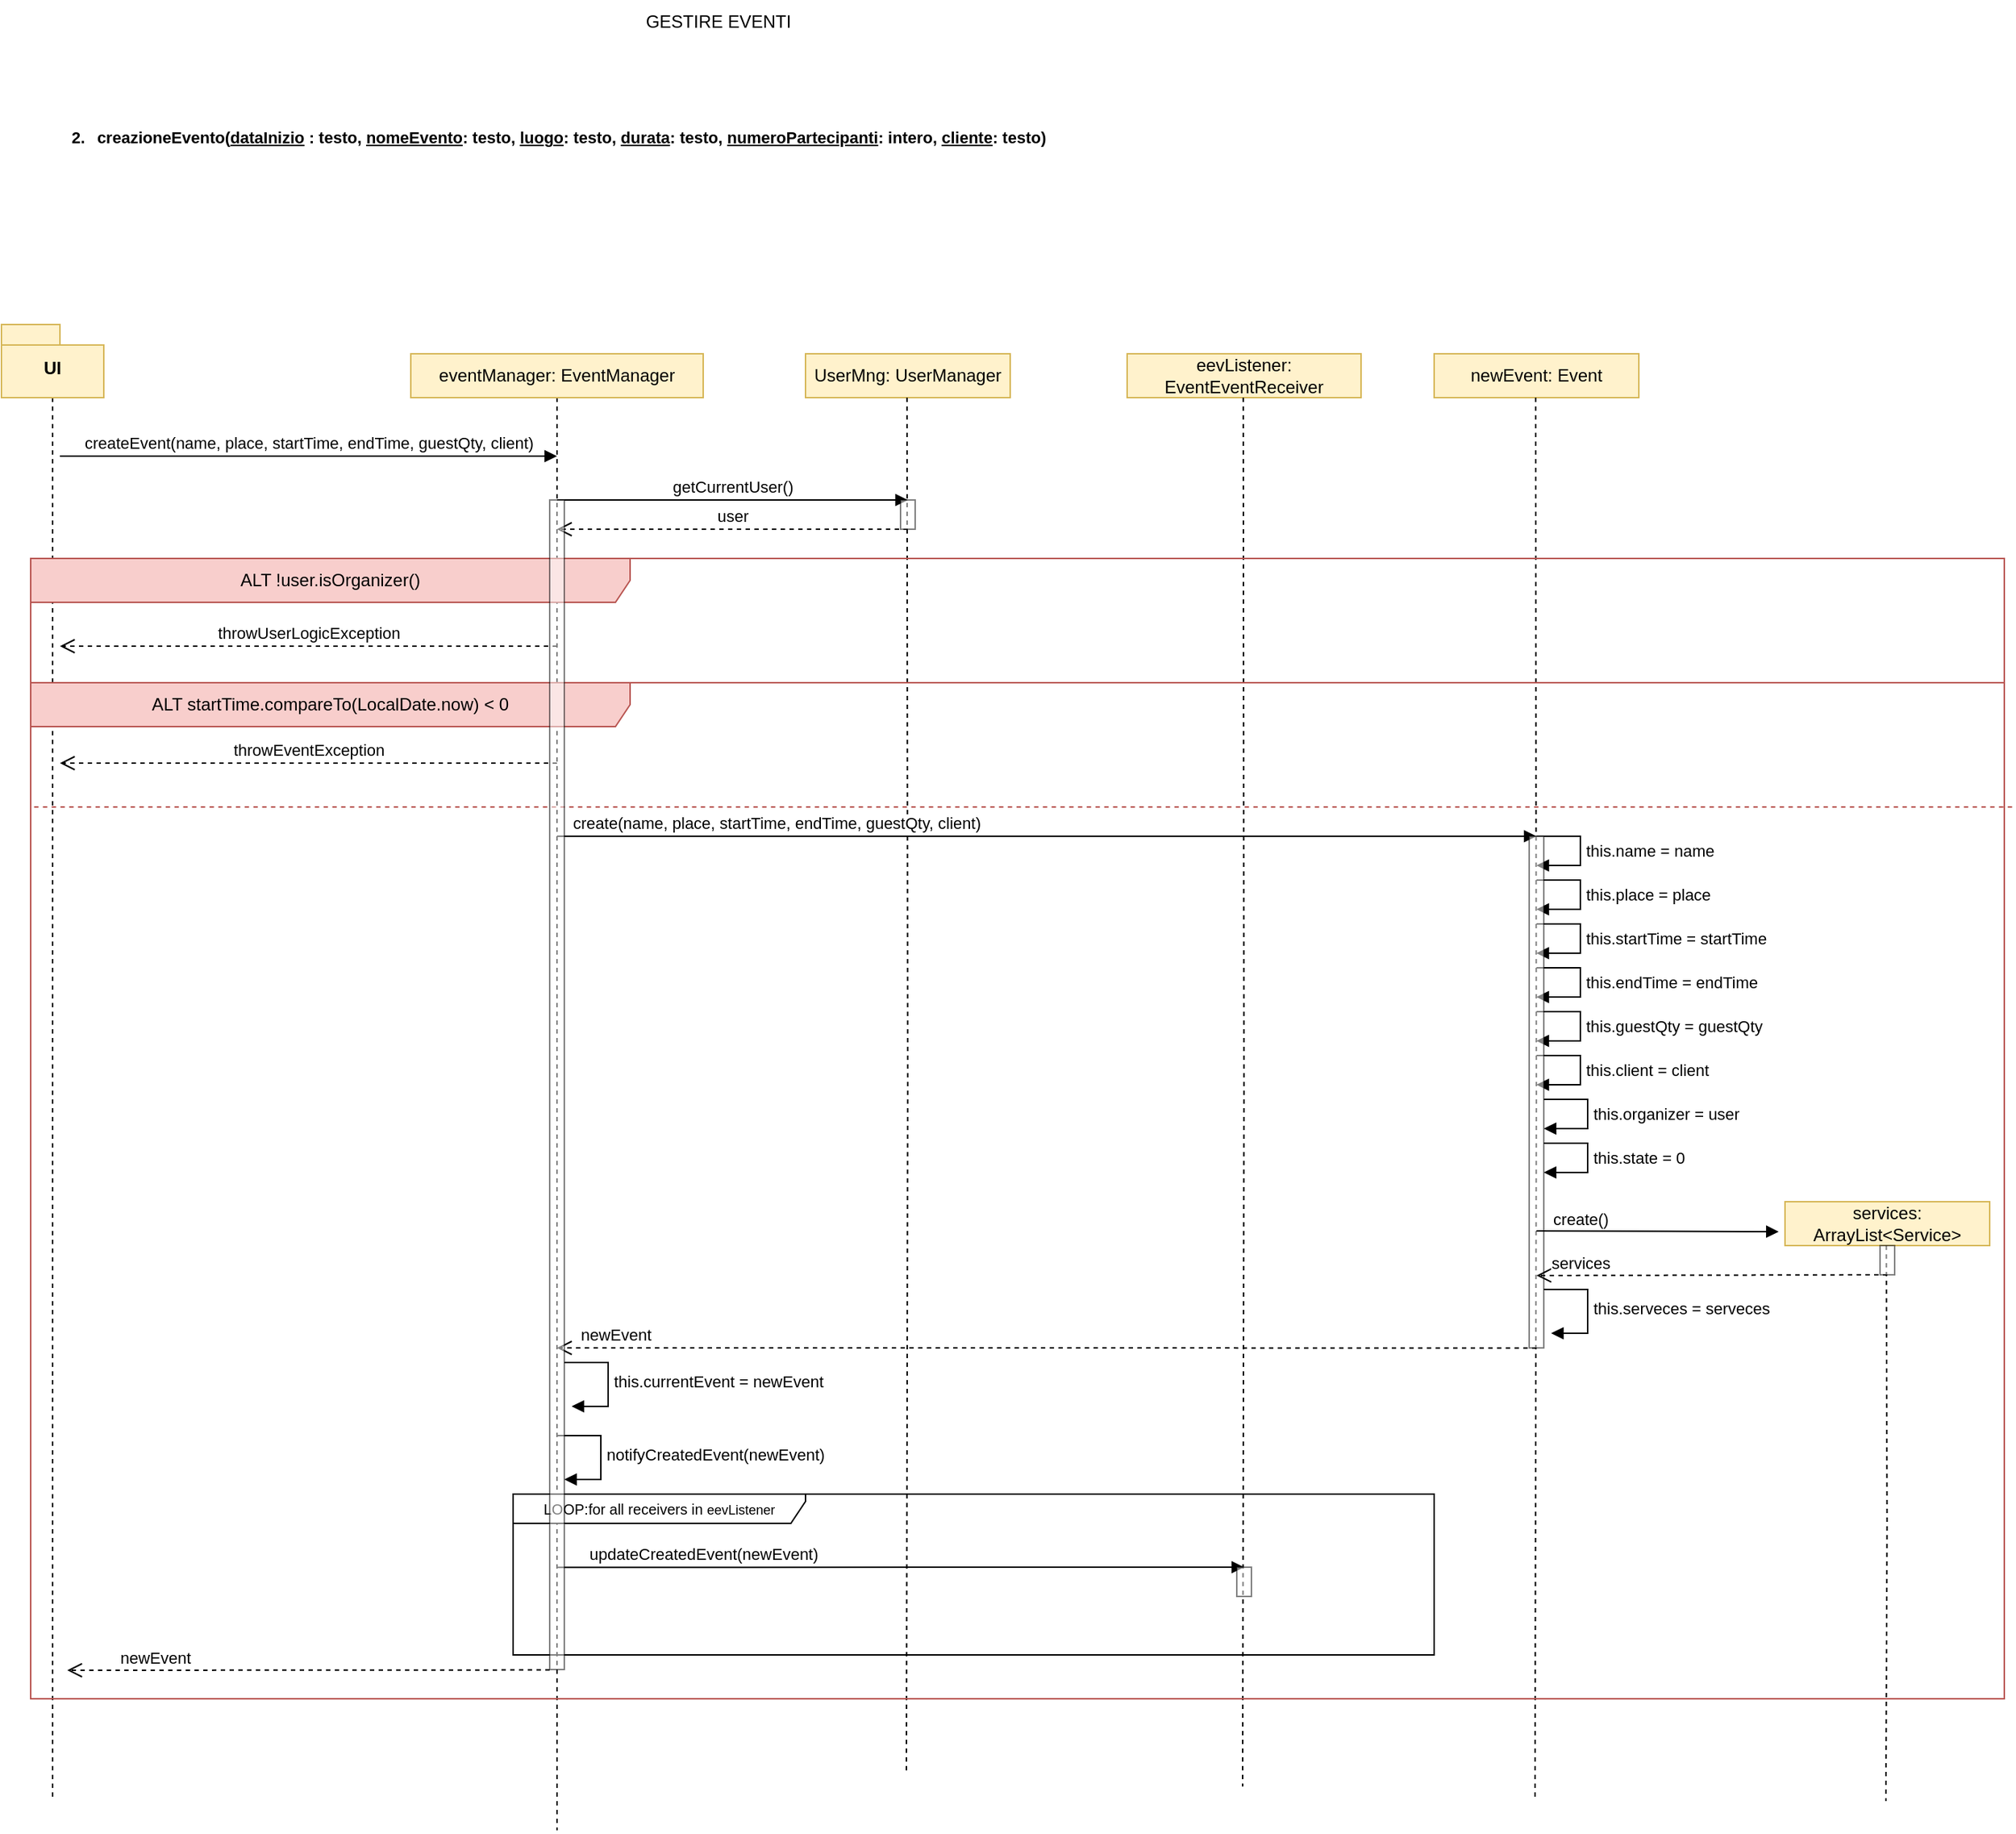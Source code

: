 <mxfile version="21.2.8" type="device">
  <diagram name="Pagina-1" id="kkxH_ZZQqiRRCnog-N1i">
    <mxGraphModel dx="1649" dy="1022" grid="1" gridSize="10" guides="1" tooltips="1" connect="1" arrows="1" fold="1" page="1" pageScale="1" pageWidth="827" pageHeight="1169" math="0" shadow="0">
      <root>
        <mxCell id="0" />
        <mxCell id="1" parent="0" />
        <mxCell id="j4USrMVoaziMSVzb0Koq-1" style="edgeStyle=orthogonalEdgeStyle;rounded=0;orthogonalLoop=1;jettySize=auto;html=1;exitX=0.5;exitY=1;exitDx=0;exitDy=0;endArrow=none;endFill=0;dashed=1;exitPerimeter=0;" parent="1" source="j4USrMVoaziMSVzb0Koq-2" edge="1">
          <mxGeometry relative="1" as="geometry">
            <mxPoint x="-65" y="1350" as="targetPoint" />
            <mxPoint x="-65" y="480" as="sourcePoint" />
          </mxGeometry>
        </mxCell>
        <mxCell id="j4USrMVoaziMSVzb0Koq-2" value="UI" style="shape=folder;fontStyle=1;spacingTop=10;tabWidth=40;tabHeight=14;tabPosition=left;html=1;whiteSpace=wrap;fillColor=#fff2cc;strokeColor=#d6b656;" parent="1" vertex="1">
          <mxGeometry x="-100" y="340" width="70" height="50" as="geometry" />
        </mxCell>
        <mxCell id="j4USrMVoaziMSVzb0Koq-4" style="edgeStyle=orthogonalEdgeStyle;rounded=0;orthogonalLoop=1;jettySize=auto;html=1;exitX=0.5;exitY=1;exitDx=0;exitDy=0;endArrow=none;endFill=0;dashed=1;" parent="1" edge="1">
          <mxGeometry relative="1" as="geometry">
            <mxPoint x="280" y="1370" as="targetPoint" />
            <mxPoint x="280" y="390" as="sourcePoint" />
          </mxGeometry>
        </mxCell>
        <mxCell id="j4USrMVoaziMSVzb0Koq-5" value="GESTIRE EVENTI" style="text;html=1;align=center;verticalAlign=middle;resizable=0;points=[];autosize=1;strokeColor=none;fillColor=none;" parent="1" vertex="1">
          <mxGeometry x="330" y="118" width="120" height="30" as="geometry" />
        </mxCell>
        <mxCell id="j4USrMVoaziMSVzb0Koq-6" value="&lt;p style=&quot;text-indent: -18pt; font-size: 11px;&quot; class=&quot;MsoListParagraph&quot;&gt;&lt;b&gt;&lt;span style=&quot;line-height: 107%;&quot;&gt;&lt;span style=&quot;mso-list:Ignore&quot;&gt;2.&lt;span style=&quot;font-style: normal; font-variant: normal; font-kerning: auto; font-optical-sizing: auto; font-feature-settings: normal; font-variation-settings: normal; font-weight: normal; font-stretch: normal; line-height: normal; font-family: &amp;quot;Times New Roman&amp;quot;;&quot;&gt;&amp;nbsp;&amp;nbsp; &lt;/span&gt;&lt;/span&gt;&lt;/span&gt;&lt;/b&gt;&lt;b&gt;&lt;span style=&quot;line-height: 107%; font-family: Helvetica, sans-serif; background: white;&quot;&gt;creazioneEvento(&lt;u&gt;dataInizio&lt;/u&gt; : testo, &lt;u&gt;nomeEvento&lt;/u&gt;: testo, &lt;u&gt;luogo&lt;/u&gt;: testo,&amp;nbsp;&lt;/span&gt;&lt;/b&gt;&lt;b&gt;&lt;span style=&quot;font-family: Helvetica, sans-serif; color: black;&quot;&gt;&lt;u&gt;&lt;span style=&quot;background:white&quot;&gt;durata&lt;/span&gt;&lt;/u&gt;&lt;span style=&quot;background:&lt;br/&gt;white&quot;&gt;: testo, &lt;u&gt;numeroPartecipanti&lt;/u&gt;: intero, &lt;u&gt;cliente&lt;/u&gt;: testo)&lt;/span&gt;&lt;/span&gt;&lt;/b&gt;&lt;b&gt;&lt;span style=&quot;font-size:16.0pt;line-height:107%&quot;&gt;&lt;/span&gt;&lt;/b&gt;&lt;/p&gt;" style="text;whiteSpace=wrap;html=1;" parent="1" vertex="1">
          <mxGeometry x="-30" y="180" width="740" height="60" as="geometry" />
        </mxCell>
        <mxCell id="j4USrMVoaziMSVzb0Koq-7" value="eventManager: EventManager" style="html=1;whiteSpace=wrap;fillColor=#fff2cc;strokeColor=#d6b656;" parent="1" vertex="1">
          <mxGeometry x="180" y="360" width="200" height="30" as="geometry" />
        </mxCell>
        <mxCell id="j4USrMVoaziMSVzb0Koq-8" value="UserMng: UserManager" style="html=1;whiteSpace=wrap;fillColor=#fff2cc;strokeColor=#d6b656;" parent="1" vertex="1">
          <mxGeometry x="450" y="360" width="140" height="30" as="geometry" />
        </mxCell>
        <mxCell id="j4USrMVoaziMSVzb0Koq-9" value="eevListener: EventEventReceiver" style="html=1;whiteSpace=wrap;fillColor=#fff2cc;strokeColor=#d6b656;" parent="1" vertex="1">
          <mxGeometry x="670" y="360" width="160" height="30" as="geometry" />
        </mxCell>
        <mxCell id="j4USrMVoaziMSVzb0Koq-10" style="edgeStyle=orthogonalEdgeStyle;rounded=0;orthogonalLoop=1;jettySize=auto;html=1;exitX=0.5;exitY=1;exitDx=0;exitDy=0;endArrow=none;endFill=0;dashed=1;" parent="1" edge="1">
          <mxGeometry relative="1" as="geometry">
            <mxPoint x="519" y="1330" as="targetPoint" />
            <mxPoint x="519.41" y="390" as="sourcePoint" />
          </mxGeometry>
        </mxCell>
        <mxCell id="j4USrMVoaziMSVzb0Koq-11" style="edgeStyle=orthogonalEdgeStyle;rounded=0;orthogonalLoop=1;jettySize=auto;html=1;exitX=0.5;exitY=1;exitDx=0;exitDy=0;endArrow=none;endFill=0;dashed=1;" parent="1" edge="1">
          <mxGeometry relative="1" as="geometry">
            <mxPoint x="749" y="1340" as="targetPoint" />
            <mxPoint x="749.41" y="390" as="sourcePoint" />
          </mxGeometry>
        </mxCell>
        <mxCell id="j4USrMVoaziMSVzb0Koq-12" value="createEvent(name, place, startTime, endTime, guestQty, client)" style="html=1;verticalAlign=bottom;endArrow=block;edgeStyle=elbowEdgeStyle;elbow=vertical;curved=0;rounded=0;" parent="1" edge="1">
          <mxGeometry width="80" relative="1" as="geometry">
            <mxPoint x="-60" y="430" as="sourcePoint" />
            <mxPoint x="280" y="430" as="targetPoint" />
            <Array as="points">
              <mxPoint x="110" y="430" />
            </Array>
          </mxGeometry>
        </mxCell>
        <mxCell id="j4USrMVoaziMSVzb0Koq-13" value="create(name, place, startTime, endTime, guestQty, client)" style="html=1;verticalAlign=bottom;endArrow=block;edgeStyle=elbowEdgeStyle;elbow=vertical;curved=0;rounded=0;" parent="1" edge="1">
          <mxGeometry x="-0.552" width="80" relative="1" as="geometry">
            <mxPoint x="280" y="690" as="sourcePoint" />
            <mxPoint x="950" y="690" as="targetPoint" />
            <Array as="points">
              <mxPoint x="450" y="690" />
            </Array>
            <mxPoint as="offset" />
          </mxGeometry>
        </mxCell>
        <mxCell id="j4USrMVoaziMSVzb0Koq-14" value="newEvent: Event" style="html=1;whiteSpace=wrap;fillColor=#fff2cc;strokeColor=#d6b656;" parent="1" vertex="1">
          <mxGeometry x="880" y="360" width="140" height="30" as="geometry" />
        </mxCell>
        <mxCell id="j4USrMVoaziMSVzb0Koq-15" style="edgeStyle=orthogonalEdgeStyle;rounded=0;orthogonalLoop=1;jettySize=auto;html=1;exitX=0.5;exitY=1;exitDx=0;exitDy=0;endArrow=none;endFill=0;dashed=1;" parent="1" edge="1">
          <mxGeometry relative="1" as="geometry">
            <mxPoint x="949" y="1350" as="targetPoint" />
            <mxPoint x="949.44" y="390" as="sourcePoint" />
          </mxGeometry>
        </mxCell>
        <mxCell id="j4USrMVoaziMSVzb0Koq-17" value="getCurrentUser()" style="html=1;verticalAlign=bottom;endArrow=block;edgeStyle=elbowEdgeStyle;elbow=vertical;curved=0;rounded=0;" parent="1" edge="1">
          <mxGeometry width="80" relative="1" as="geometry">
            <mxPoint x="280" y="460" as="sourcePoint" />
            <mxPoint x="520" y="460" as="targetPoint" />
          </mxGeometry>
        </mxCell>
        <mxCell id="j4USrMVoaziMSVzb0Koq-18" value="user" style="html=1;verticalAlign=bottom;endArrow=open;dashed=1;endSize=8;edgeStyle=elbowEdgeStyle;elbow=vertical;curved=0;rounded=0;" parent="1" edge="1">
          <mxGeometry relative="1" as="geometry">
            <mxPoint x="520" y="480" as="sourcePoint" />
            <mxPoint x="280" y="480" as="targetPoint" />
          </mxGeometry>
        </mxCell>
        <mxCell id="j4USrMVoaziMSVzb0Koq-19" value="ALT !user.isOrganizer()" style="shape=umlFrame;whiteSpace=wrap;html=1;pointerEvents=0;fillColor=#f8cecc;strokeColor=#b85450;width=410;height=30;" parent="1" vertex="1">
          <mxGeometry x="-80" y="500" width="1350" height="780" as="geometry" />
        </mxCell>
        <mxCell id="j4USrMVoaziMSVzb0Koq-20" value="ALT startTime.compareTo(LocalDate.now) &amp;lt; 0" style="shape=umlFrame;whiteSpace=wrap;html=1;pointerEvents=0;fillColor=#f8cecc;strokeColor=#b85450;width=410;height=30;" parent="1" vertex="1">
          <mxGeometry x="-80" y="585" width="1350" height="695" as="geometry" />
        </mxCell>
        <mxCell id="j4USrMVoaziMSVzb0Koq-22" value="throwUserLogicException" style="html=1;verticalAlign=bottom;endArrow=open;dashed=1;endSize=8;edgeStyle=elbowEdgeStyle;elbow=vertical;curved=0;rounded=0;" parent="1" edge="1">
          <mxGeometry relative="1" as="geometry">
            <mxPoint x="280" y="560" as="sourcePoint" />
            <mxPoint x="-60" y="560" as="targetPoint" />
          </mxGeometry>
        </mxCell>
        <mxCell id="j4USrMVoaziMSVzb0Koq-23" value="throwEventException" style="html=1;verticalAlign=bottom;endArrow=open;dashed=1;endSize=8;edgeStyle=elbowEdgeStyle;elbow=vertical;curved=0;rounded=0;" parent="1" edge="1">
          <mxGeometry relative="1" as="geometry">
            <mxPoint x="280" y="640" as="sourcePoint" />
            <mxPoint x="-60" y="640" as="targetPoint" />
          </mxGeometry>
        </mxCell>
        <mxCell id="j4USrMVoaziMSVzb0Koq-24" value="" style="html=1;verticalAlign=bottom;endArrow=none;dashed=1;endSize=8;edgeStyle=elbowEdgeStyle;elbow=vertical;curved=0;rounded=0;endFill=0;fillColor=#f8cecc;strokeColor=#b85450;" parent="1" edge="1">
          <mxGeometry relative="1" as="geometry">
            <mxPoint x="1275.333" y="670" as="sourcePoint" />
            <mxPoint x="-80" y="670" as="targetPoint" />
          </mxGeometry>
        </mxCell>
        <mxCell id="j4USrMVoaziMSVzb0Koq-26" value="this.name = name" style="html=1;align=left;spacingLeft=2;endArrow=block;rounded=0;edgeStyle=orthogonalEdgeStyle;curved=0;rounded=0;" parent="1" edge="1">
          <mxGeometry relative="1" as="geometry">
            <mxPoint x="950" y="690" as="sourcePoint" />
            <Array as="points">
              <mxPoint x="980" y="690" />
              <mxPoint x="980" y="710" />
              <mxPoint x="950" y="710" />
            </Array>
            <mxPoint x="950" y="710" as="targetPoint" />
          </mxGeometry>
        </mxCell>
        <mxCell id="j4USrMVoaziMSVzb0Koq-27" value="this.place = place" style="html=1;align=left;spacingLeft=2;endArrow=block;rounded=0;edgeStyle=orthogonalEdgeStyle;curved=0;rounded=0;" parent="1" edge="1">
          <mxGeometry relative="1" as="geometry">
            <mxPoint x="950" y="720" as="sourcePoint" />
            <Array as="points">
              <mxPoint x="980" y="720" />
              <mxPoint x="980" y="740" />
              <mxPoint x="950" y="740" />
            </Array>
            <mxPoint x="950" y="740" as="targetPoint" />
          </mxGeometry>
        </mxCell>
        <mxCell id="j4USrMVoaziMSVzb0Koq-28" value="this.startTime = startTime" style="html=1;align=left;spacingLeft=2;endArrow=block;rounded=0;edgeStyle=orthogonalEdgeStyle;curved=0;rounded=0;" parent="1" edge="1">
          <mxGeometry relative="1" as="geometry">
            <mxPoint x="950" y="750" as="sourcePoint" />
            <Array as="points">
              <mxPoint x="980" y="750" />
              <mxPoint x="980" y="770" />
              <mxPoint x="950" y="770" />
            </Array>
            <mxPoint x="950" y="770" as="targetPoint" />
          </mxGeometry>
        </mxCell>
        <mxCell id="j4USrMVoaziMSVzb0Koq-29" value="this.endTime = endTime" style="html=1;align=left;spacingLeft=2;endArrow=block;rounded=0;edgeStyle=orthogonalEdgeStyle;curved=0;rounded=0;" parent="1" edge="1">
          <mxGeometry relative="1" as="geometry">
            <mxPoint x="950" y="780" as="sourcePoint" />
            <Array as="points">
              <mxPoint x="980" y="780" />
              <mxPoint x="980" y="800" />
              <mxPoint x="950" y="800" />
            </Array>
            <mxPoint x="950" y="800" as="targetPoint" />
          </mxGeometry>
        </mxCell>
        <mxCell id="j4USrMVoaziMSVzb0Koq-30" value="this.guestQty = guestQty" style="html=1;align=left;spacingLeft=2;endArrow=block;rounded=0;edgeStyle=orthogonalEdgeStyle;curved=0;rounded=0;" parent="1" edge="1">
          <mxGeometry relative="1" as="geometry">
            <mxPoint x="950" y="810" as="sourcePoint" />
            <Array as="points">
              <mxPoint x="980" y="810" />
              <mxPoint x="980" y="830" />
              <mxPoint x="950" y="830" />
            </Array>
            <mxPoint x="950" y="830" as="targetPoint" />
          </mxGeometry>
        </mxCell>
        <mxCell id="j4USrMVoaziMSVzb0Koq-31" value="this.client = client" style="html=1;align=left;spacingLeft=2;endArrow=block;rounded=0;edgeStyle=orthogonalEdgeStyle;curved=0;rounded=0;" parent="1" edge="1">
          <mxGeometry relative="1" as="geometry">
            <mxPoint x="950" y="840" as="sourcePoint" />
            <Array as="points">
              <mxPoint x="980" y="840" />
              <mxPoint x="980" y="860" />
              <mxPoint x="950" y="860" />
            </Array>
            <mxPoint x="950" y="860" as="targetPoint" />
          </mxGeometry>
        </mxCell>
        <mxCell id="j4USrMVoaziMSVzb0Koq-32" value="newEvent" style="html=1;verticalAlign=bottom;endArrow=open;dashed=1;endSize=8;edgeStyle=elbowEdgeStyle;elbow=vertical;curved=0;rounded=0;" parent="1" edge="1">
          <mxGeometry x="0.88" relative="1" as="geometry">
            <mxPoint x="950" y="1040.09" as="sourcePoint" />
            <mxPoint x="280" y="1040" as="targetPoint" />
            <mxPoint as="offset" />
          </mxGeometry>
        </mxCell>
        <mxCell id="j4USrMVoaziMSVzb0Koq-33" value="" style="html=1;points=[];perimeter=orthogonalPerimeter;outlineConnect=0;targetShapes=umlLifeline;portConstraint=eastwest;newEdgeStyle={&quot;edgeStyle&quot;:&quot;elbowEdgeStyle&quot;,&quot;elbow&quot;:&quot;vertical&quot;,&quot;curved&quot;:0,&quot;rounded&quot;:0};shadow=0;imageAspect=1;fillOpacity=50;strokeOpacity=50;" parent="1" vertex="1">
          <mxGeometry x="515" y="460" width="10" height="20" as="geometry" />
        </mxCell>
        <mxCell id="j4USrMVoaziMSVzb0Koq-34" value="" style="html=1;points=[];perimeter=orthogonalPerimeter;outlineConnect=0;targetShapes=umlLifeline;portConstraint=eastwest;newEdgeStyle={&quot;edgeStyle&quot;:&quot;elbowEdgeStyle&quot;,&quot;elbow&quot;:&quot;vertical&quot;,&quot;curved&quot;:0,&quot;rounded&quot;:0};shadow=0;imageAspect=1;fillOpacity=50;strokeOpacity=50;" parent="1" vertex="1">
          <mxGeometry x="945" y="690" width="10" height="350" as="geometry" />
        </mxCell>
        <mxCell id="j4USrMVoaziMSVzb0Koq-35" value="this.organizer = user" style="html=1;align=left;spacingLeft=2;endArrow=block;rounded=0;edgeStyle=orthogonalEdgeStyle;curved=0;rounded=0;" parent="1" edge="1">
          <mxGeometry relative="1" as="geometry">
            <mxPoint x="955" y="870" as="sourcePoint" />
            <Array as="points">
              <mxPoint x="985" y="870" />
              <mxPoint x="985" y="890" />
              <mxPoint x="955" y="890" />
            </Array>
            <mxPoint x="955" y="890" as="targetPoint" />
          </mxGeometry>
        </mxCell>
        <mxCell id="j4USrMVoaziMSVzb0Koq-37" value="this.currentEvent = newEvent" style="html=1;align=left;spacingLeft=2;endArrow=block;rounded=0;edgeStyle=orthogonalEdgeStyle;curved=0;rounded=0;" parent="1" edge="1">
          <mxGeometry relative="1" as="geometry">
            <mxPoint x="285" y="1050" as="sourcePoint" />
            <Array as="points">
              <mxPoint x="315" y="1080" />
            </Array>
            <mxPoint x="290" y="1080" as="targetPoint" />
          </mxGeometry>
        </mxCell>
        <mxCell id="j4USrMVoaziMSVzb0Koq-38" value="notifyCreatedEvent(newEvent)" style="html=1;align=left;spacingLeft=2;endArrow=block;rounded=0;edgeStyle=orthogonalEdgeStyle;curved=0;rounded=0;" parent="1" edge="1">
          <mxGeometry relative="1" as="geometry">
            <mxPoint x="280" y="1100" as="sourcePoint" />
            <Array as="points">
              <mxPoint x="310" y="1130" />
            </Array>
            <mxPoint x="285" y="1130" as="targetPoint" />
          </mxGeometry>
        </mxCell>
        <mxCell id="j4USrMVoaziMSVzb0Koq-39" value="&lt;font style=&quot;font-size: 10px;&quot;&gt;LOOP:for all receivers in&amp;nbsp;&lt;/font&gt;&lt;font style=&quot;font-size: 9px;&quot;&gt;eevListener&lt;/font&gt;" style="shape=umlFrame;whiteSpace=wrap;html=1;pointerEvents=0;width=200;height=20;" parent="1" vertex="1">
          <mxGeometry x="250" y="1140" width="630" height="110" as="geometry" />
        </mxCell>
        <mxCell id="j4USrMVoaziMSVzb0Koq-40" value="updateCreatedEvent(newEvent)" style="html=1;verticalAlign=bottom;endArrow=block;edgeStyle=elbowEdgeStyle;elbow=vertical;curved=0;rounded=0;" parent="1" edge="1">
          <mxGeometry x="-0.573" width="80" relative="1" as="geometry">
            <mxPoint x="280" y="1190.11" as="sourcePoint" />
            <mxPoint x="750" y="1190" as="targetPoint" />
            <mxPoint as="offset" />
          </mxGeometry>
        </mxCell>
        <mxCell id="j4USrMVoaziMSVzb0Koq-41" value="" style="html=1;points=[];perimeter=orthogonalPerimeter;outlineConnect=0;targetShapes=umlLifeline;portConstraint=eastwest;newEdgeStyle={&quot;edgeStyle&quot;:&quot;elbowEdgeStyle&quot;,&quot;elbow&quot;:&quot;vertical&quot;,&quot;curved&quot;:0,&quot;rounded&quot;:0};shadow=0;imageAspect=1;fillOpacity=50;strokeOpacity=50;" parent="1" vertex="1">
          <mxGeometry x="275" y="460" width="10" height="800" as="geometry" />
        </mxCell>
        <mxCell id="j4USrMVoaziMSVzb0Koq-42" value="newEvent" style="html=1;verticalAlign=bottom;endArrow=open;dashed=1;endSize=8;edgeStyle=elbowEdgeStyle;elbow=vertical;curved=0;rounded=0;" parent="1" edge="1">
          <mxGeometry x="0.635" relative="1" as="geometry">
            <mxPoint x="275" y="1260.29" as="sourcePoint" />
            <mxPoint x="-55" y="1260.29" as="targetPoint" />
            <mxPoint as="offset" />
          </mxGeometry>
        </mxCell>
        <mxCell id="j4USrMVoaziMSVzb0Koq-43" value="" style="html=1;points=[];perimeter=orthogonalPerimeter;outlineConnect=0;targetShapes=umlLifeline;portConstraint=eastwest;newEdgeStyle={&quot;edgeStyle&quot;:&quot;elbowEdgeStyle&quot;,&quot;elbow&quot;:&quot;vertical&quot;,&quot;curved&quot;:0,&quot;rounded&quot;:0};shadow=0;imageAspect=1;fillOpacity=50;strokeOpacity=50;" parent="1" vertex="1">
          <mxGeometry x="745" y="1190" width="10" height="20" as="geometry" />
        </mxCell>
        <mxCell id="j4USrMVoaziMSVzb0Koq-44" value="create()" style="html=1;verticalAlign=bottom;endArrow=block;edgeStyle=elbowEdgeStyle;elbow=vertical;curved=0;rounded=0;entryX=-0.031;entryY=0.688;entryDx=0;entryDy=0;entryPerimeter=0;" parent="1" target="j4USrMVoaziMSVzb0Koq-45" edge="1">
          <mxGeometry x="-0.636" width="80" relative="1" as="geometry">
            <mxPoint x="950" y="960" as="sourcePoint" />
            <mxPoint x="1020" y="960" as="targetPoint" />
            <Array as="points" />
            <mxPoint as="offset" />
          </mxGeometry>
        </mxCell>
        <mxCell id="j4USrMVoaziMSVzb0Koq-45" value="services: ArrayList&amp;lt;Service&amp;gt;" style="html=1;whiteSpace=wrap;fillColor=#fff2cc;strokeColor=#d6b656;" parent="1" vertex="1">
          <mxGeometry x="1120" y="940" width="140" height="30" as="geometry" />
        </mxCell>
        <mxCell id="j4USrMVoaziMSVzb0Koq-46" style="edgeStyle=orthogonalEdgeStyle;rounded=0;orthogonalLoop=1;jettySize=auto;html=1;exitX=0.5;exitY=1;exitDx=0;exitDy=0;endArrow=none;endFill=0;dashed=1;" parent="1" edge="1">
          <mxGeometry relative="1" as="geometry">
            <mxPoint x="1189" y="1350" as="targetPoint" />
            <mxPoint x="1189.29" y="970" as="sourcePoint" />
          </mxGeometry>
        </mxCell>
        <mxCell id="j4USrMVoaziMSVzb0Koq-47" value="services" style="html=1;verticalAlign=bottom;endArrow=open;dashed=1;endSize=8;edgeStyle=elbowEdgeStyle;elbow=vertical;curved=0;rounded=0;" parent="1" source="j4USrMVoaziMSVzb0Koq-48" edge="1">
          <mxGeometry x="0.746" relative="1" as="geometry">
            <mxPoint x="1100" y="990.29" as="sourcePoint" />
            <mxPoint x="950" y="991" as="targetPoint" />
            <mxPoint as="offset" />
          </mxGeometry>
        </mxCell>
        <mxCell id="j4USrMVoaziMSVzb0Koq-48" value="" style="html=1;points=[];perimeter=orthogonalPerimeter;outlineConnect=0;targetShapes=umlLifeline;portConstraint=eastwest;newEdgeStyle={&quot;edgeStyle&quot;:&quot;elbowEdgeStyle&quot;,&quot;elbow&quot;:&quot;vertical&quot;,&quot;curved&quot;:0,&quot;rounded&quot;:0};shadow=0;imageAspect=1;fillOpacity=50;strokeOpacity=50;" parent="1" vertex="1">
          <mxGeometry x="1185" y="970" width="10" height="20" as="geometry" />
        </mxCell>
        <mxCell id="j4USrMVoaziMSVzb0Koq-52" value="this.serveces = serveces" style="html=1;align=left;spacingLeft=2;endArrow=block;rounded=0;edgeStyle=orthogonalEdgeStyle;curved=0;rounded=0;" parent="1" edge="1">
          <mxGeometry relative="1" as="geometry">
            <mxPoint x="955" y="1000" as="sourcePoint" />
            <Array as="points">
              <mxPoint x="985" y="1030" />
            </Array>
            <mxPoint x="960" y="1030" as="targetPoint" />
          </mxGeometry>
        </mxCell>
        <mxCell id="j4USrMVoaziMSVzb0Koq-58" value="this.state = 0" style="html=1;align=left;spacingLeft=2;endArrow=block;rounded=0;edgeStyle=orthogonalEdgeStyle;curved=0;rounded=0;" parent="1" edge="1">
          <mxGeometry relative="1" as="geometry">
            <mxPoint x="955" y="900" as="sourcePoint" />
            <Array as="points">
              <mxPoint x="985" y="900" />
              <mxPoint x="985" y="920" />
              <mxPoint x="955" y="920" />
            </Array>
            <mxPoint x="955" y="920" as="targetPoint" />
          </mxGeometry>
        </mxCell>
      </root>
    </mxGraphModel>
  </diagram>
</mxfile>
